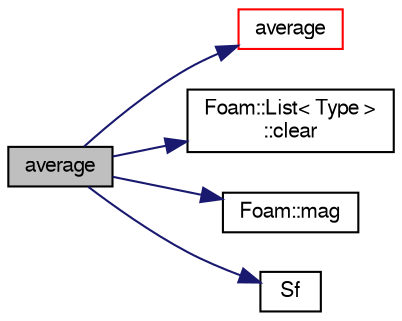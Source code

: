 digraph "average"
{
  bgcolor="transparent";
  edge [fontname="FreeSans",fontsize="10",labelfontname="FreeSans",labelfontsize="10"];
  node [fontname="FreeSans",fontsize="10",shape=record];
  rankdir="LR";
  Node1555 [label="average",height=0.2,width=0.4,color="black", fillcolor="grey75", style="filled", fontcolor="black"];
  Node1555 -> Node1556 [color="midnightblue",fontsize="10",style="solid",fontname="FreeSans"];
  Node1556 [label="average",height=0.2,width=0.4,color="red",URL="$a29378.html#a7cf5acfddd539eaf05546a90ee7b686a",tooltip="Area-averaged value of a field across the surface. "];
  Node1555 -> Node1579 [color="midnightblue",fontsize="10",style="solid",fontname="FreeSans"];
  Node1579 [label="Foam::List\< Type \>\l::clear",height=0.2,width=0.4,color="black",URL="$a25694.html#ac8bb3912a3ce86b15842e79d0b421204",tooltip="Clear the list, i.e. set size to zero. "];
  Node1555 -> Node1580 [color="midnightblue",fontsize="10",style="solid",fontname="FreeSans"];
  Node1580 [label="Foam::mag",height=0.2,width=0.4,color="black",URL="$a21124.html#a929da2a3fdcf3dacbbe0487d3a330dae"];
  Node1555 -> Node1581 [color="midnightblue",fontsize="10",style="solid",fontname="FreeSans"];
  Node1581 [label="Sf",height=0.2,width=0.4,color="black",URL="$a29378.html#af93b93b841156265e8007a71b07f4ab4",tooltip="Return face area vectors. "];
}
